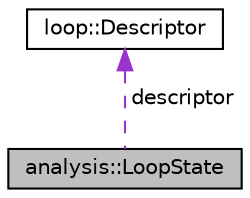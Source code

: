 digraph "analysis::LoopState"
{
 // LATEX_PDF_SIZE
  edge [fontname="Helvetica",fontsize="10",labelfontname="Helvetica",labelfontsize="10"];
  node [fontname="Helvetica",fontsize="10",shape=record];
  Node1 [label="analysis::LoopState",height=0.2,width=0.4,color="black", fillcolor="grey75", style="filled", fontcolor="black",tooltip=" "];
  Node2 -> Node1 [dir="back",color="darkorchid3",fontsize="10",style="dashed",label=" descriptor" ,fontname="Helvetica"];
  Node2 [label="loop::Descriptor",height=0.2,width=0.4,color="black", fillcolor="white", style="filled",URL="$classloop_1_1Descriptor.html",tooltip=" "];
}
